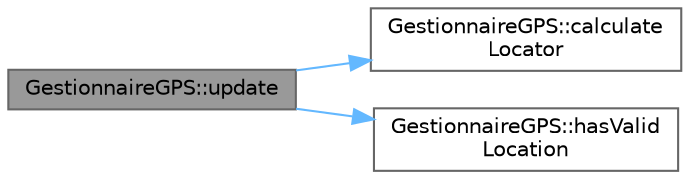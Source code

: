 digraph "GestionnaireGPS::update"
{
 // INTERACTIVE_SVG=YES
 // LATEX_PDF_SIZE
  bgcolor="transparent";
  edge [fontname=Helvetica,fontsize=10,labelfontname=Helvetica,labelfontsize=10];
  node [fontname=Helvetica,fontsize=10,shape=box,height=0.2,width=0.4];
  rankdir="LR";
  Node1 [id="Node000001",label="GestionnaireGPS::update",height=0.2,width=0.4,color="gray40", fillcolor="grey60", style="filled", fontcolor="black",tooltip="Écoute et déchiffre les données venant du GPS."];
  Node1 -> Node2 [id="edge1_Node000001_Node000002",color="steelblue1",style="solid",tooltip=" "];
  Node2 [id="Node000002",label="GestionnaireGPS::calculate\lLocator",height=0.2,width=0.4,color="grey40", fillcolor="white", style="filled",URL="$d6/de7/class_gestionnaire_g_p_s.html#a9f0177124753bfd6297bf35f1b8cb1ac",tooltip="Méthode interne pour faire le calcul de conversion des coordonnées."];
  Node1 -> Node3 [id="edge2_Node000001_Node000003",color="steelblue1",style="solid",tooltip=" "];
  Node3 [id="Node000003",label="GestionnaireGPS::hasValid\lLocation",height=0.2,width=0.4,color="grey40", fillcolor="white", style="filled",URL="$d6/de7/class_gestionnaire_g_p_s.html#a35ea2878f18dc0a561f3d38d18b4a5aa",tooltip="Permet de savoir si la position donnée par le GPS est fiable."];
}
